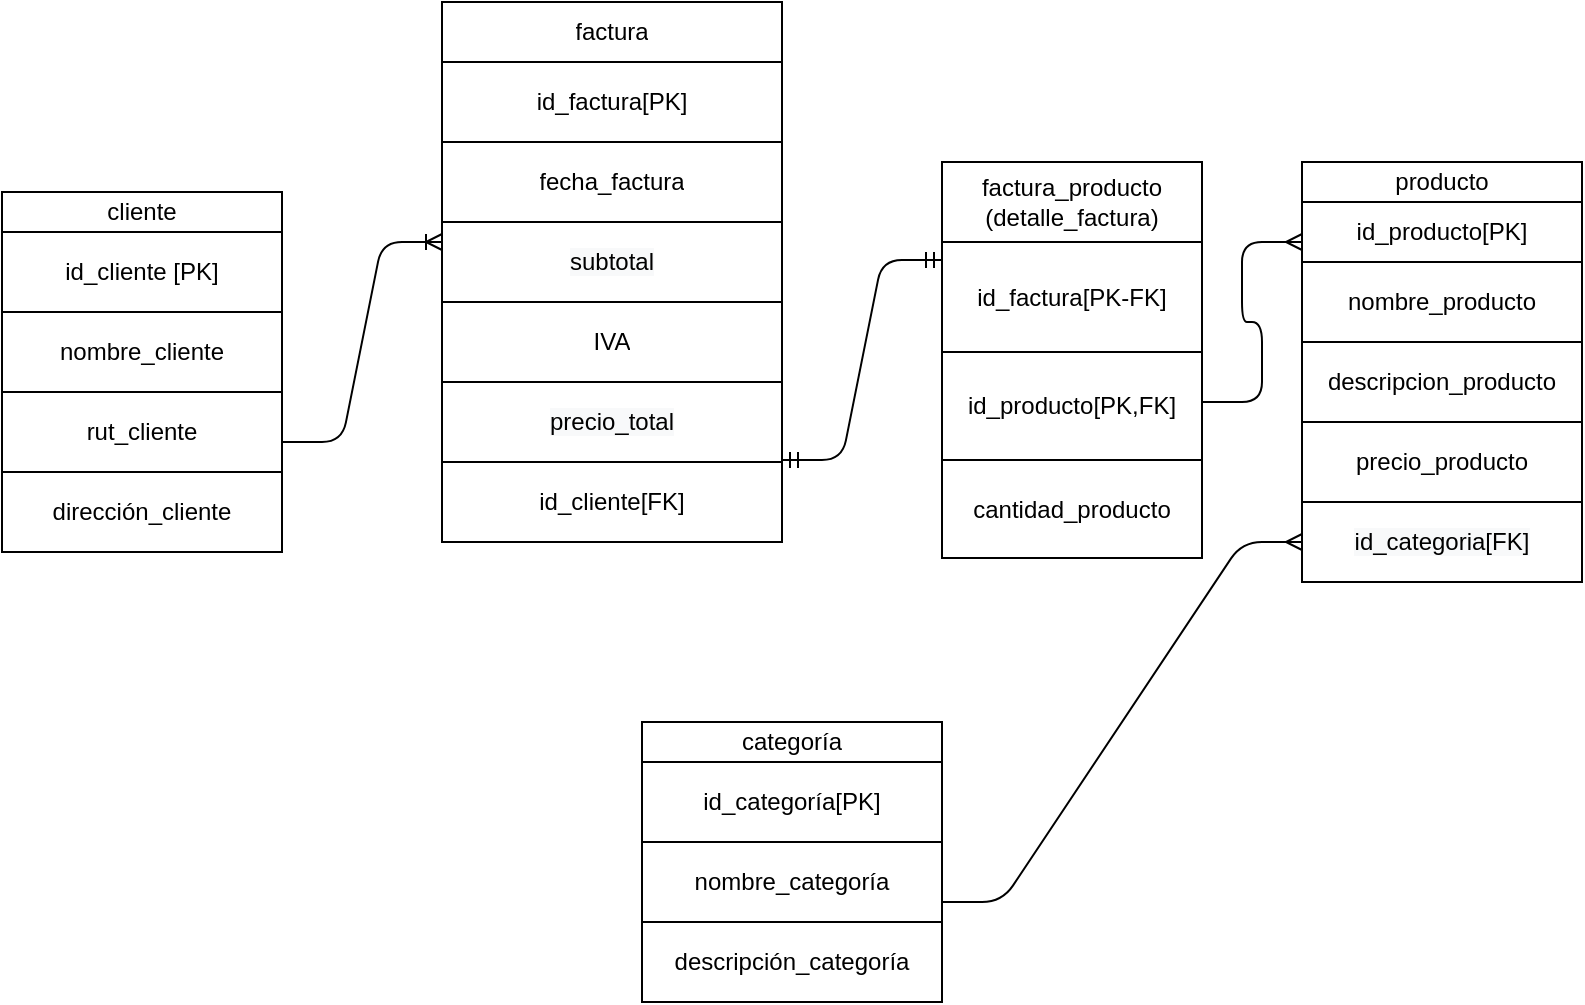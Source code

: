 <mxfile version="13.3.4" type="device"><diagram id="q4kONKTqHZAGZLfRgn2n" name="Page-1"><mxGraphModel dx="910" dy="436" grid="1" gridSize="10" guides="1" tooltips="1" connect="1" arrows="1" fold="1" page="1" pageScale="1" pageWidth="827" pageHeight="1169" math="0" shadow="0"><root><mxCell id="0"/><mxCell id="1" parent="0"/><mxCell id="pem8ZnGk0yoC6uFiOHfW-73" value="" style="edgeStyle=entityRelationEdgeStyle;fontSize=12;html=1;endArrow=ERoneToMany;" edge="1" parent="1"><mxGeometry width="100" height="100" relative="1" as="geometry"><mxPoint x="150" y="300" as="sourcePoint"/><mxPoint x="230" y="200" as="targetPoint"/></mxGeometry></mxCell><mxCell id="pem8ZnGk0yoC6uFiOHfW-77" value="" style="edgeStyle=entityRelationEdgeStyle;fontSize=12;html=1;endArrow=ERmany;entryX=0;entryY=0.5;entryDx=0;entryDy=0;" edge="1" parent="1" target="pem8ZnGk0yoC6uFiOHfW-51"><mxGeometry width="100" height="100" relative="1" as="geometry"><mxPoint x="480" y="530" as="sourcePoint"/><mxPoint x="590" y="390" as="targetPoint"/></mxGeometry></mxCell><mxCell id="pem8ZnGk0yoC6uFiOHfW-38" value="" style="shape=table;html=1;whiteSpace=wrap;startSize=0;container=1;collapsible=0;childLayout=tableLayout;" vertex="1" parent="1"><mxGeometry x="330" y="440" width="150" height="140" as="geometry"/></mxCell><mxCell id="pem8ZnGk0yoC6uFiOHfW-39" value="" style="shape=partialRectangle;html=1;whiteSpace=wrap;collapsible=0;dropTarget=0;pointerEvents=0;fillColor=none;top=0;left=0;bottom=0;right=0;points=[[0,0.5],[1,0.5]];portConstraint=eastwest;" vertex="1" parent="pem8ZnGk0yoC6uFiOHfW-38"><mxGeometry width="150" height="20" as="geometry"/></mxCell><mxCell id="pem8ZnGk0yoC6uFiOHfW-40" value="categoría" style="shape=partialRectangle;html=1;whiteSpace=wrap;connectable=0;overflow=hidden;fillColor=none;top=0;left=0;bottom=0;right=0;" vertex="1" parent="pem8ZnGk0yoC6uFiOHfW-39"><mxGeometry width="150" height="20" as="geometry"/></mxCell><mxCell id="pem8ZnGk0yoC6uFiOHfW-41" value="" style="shape=partialRectangle;html=1;whiteSpace=wrap;collapsible=0;dropTarget=0;pointerEvents=0;fillColor=none;top=0;left=0;bottom=0;right=0;points=[[0,0.5],[1,0.5]];portConstraint=eastwest;" vertex="1" parent="pem8ZnGk0yoC6uFiOHfW-38"><mxGeometry y="20" width="150" height="40" as="geometry"/></mxCell><mxCell id="pem8ZnGk0yoC6uFiOHfW-42" value="id_categoría[PK]" style="shape=partialRectangle;html=1;whiteSpace=wrap;connectable=0;overflow=hidden;fillColor=none;top=0;left=0;bottom=0;right=0;" vertex="1" parent="pem8ZnGk0yoC6uFiOHfW-41"><mxGeometry width="150" height="40" as="geometry"/></mxCell><mxCell id="pem8ZnGk0yoC6uFiOHfW-43" value="" style="shape=partialRectangle;html=1;whiteSpace=wrap;collapsible=0;dropTarget=0;pointerEvents=0;fillColor=none;top=0;left=0;bottom=0;right=0;points=[[0,0.5],[1,0.5]];portConstraint=eastwest;" vertex="1" parent="pem8ZnGk0yoC6uFiOHfW-38"><mxGeometry y="60" width="150" height="40" as="geometry"/></mxCell><mxCell id="pem8ZnGk0yoC6uFiOHfW-44" value="nombre_categoría" style="shape=partialRectangle;html=1;whiteSpace=wrap;connectable=0;overflow=hidden;fillColor=none;top=0;left=0;bottom=0;right=0;" vertex="1" parent="pem8ZnGk0yoC6uFiOHfW-43"><mxGeometry width="150" height="40" as="geometry"/></mxCell><mxCell id="pem8ZnGk0yoC6uFiOHfW-45" value="" style="shape=partialRectangle;html=1;whiteSpace=wrap;collapsible=0;dropTarget=0;pointerEvents=0;fillColor=none;top=0;left=0;bottom=0;right=0;points=[[0,0.5],[1,0.5]];portConstraint=eastwest;" vertex="1" parent="pem8ZnGk0yoC6uFiOHfW-38"><mxGeometry y="100" width="150" height="40" as="geometry"/></mxCell><mxCell id="pem8ZnGk0yoC6uFiOHfW-46" value="descripción_categoría" style="shape=partialRectangle;html=1;whiteSpace=wrap;connectable=0;overflow=hidden;fillColor=none;top=0;left=0;bottom=0;right=0;" vertex="1" parent="pem8ZnGk0yoC6uFiOHfW-45"><mxGeometry width="150" height="40" as="geometry"/></mxCell><mxCell id="pem8ZnGk0yoC6uFiOHfW-1" value="" style="shape=table;html=1;whiteSpace=wrap;startSize=0;container=1;collapsible=0;childLayout=tableLayout;" vertex="1" parent="1"><mxGeometry x="10" y="175" width="140" height="180" as="geometry"/></mxCell><mxCell id="pem8ZnGk0yoC6uFiOHfW-2" value="" style="shape=partialRectangle;html=1;whiteSpace=wrap;collapsible=0;dropTarget=0;pointerEvents=0;fillColor=none;top=0;left=0;bottom=0;right=0;points=[[0,0.5],[1,0.5]];portConstraint=eastwest;" vertex="1" parent="pem8ZnGk0yoC6uFiOHfW-1"><mxGeometry width="140" height="20" as="geometry"/></mxCell><mxCell id="pem8ZnGk0yoC6uFiOHfW-8" value="cliente" style="shape=partialRectangle;html=1;whiteSpace=wrap;connectable=0;overflow=hidden;fillColor=none;top=0;left=0;bottom=0;right=0;" vertex="1" parent="pem8ZnGk0yoC6uFiOHfW-2"><mxGeometry width="140" height="20" as="geometry"/></mxCell><mxCell id="pem8ZnGk0yoC6uFiOHfW-9" value="" style="shape=partialRectangle;html=1;whiteSpace=wrap;collapsible=0;dropTarget=0;pointerEvents=0;fillColor=none;top=0;left=0;bottom=0;right=0;points=[[0,0.5],[1,0.5]];portConstraint=eastwest;" vertex="1" parent="pem8ZnGk0yoC6uFiOHfW-1"><mxGeometry y="20" width="140" height="40" as="geometry"/></mxCell><mxCell id="pem8ZnGk0yoC6uFiOHfW-10" value="id_cliente [PK]" style="shape=partialRectangle;html=1;whiteSpace=wrap;connectable=0;overflow=hidden;fillColor=none;top=0;left=0;bottom=0;right=0;" vertex="1" parent="pem8ZnGk0yoC6uFiOHfW-9"><mxGeometry width="140" height="40" as="geometry"/></mxCell><mxCell id="pem8ZnGk0yoC6uFiOHfW-11" value="" style="shape=partialRectangle;html=1;whiteSpace=wrap;collapsible=0;dropTarget=0;pointerEvents=0;fillColor=none;top=0;left=0;bottom=0;right=0;points=[[0,0.5],[1,0.5]];portConstraint=eastwest;" vertex="1" parent="pem8ZnGk0yoC6uFiOHfW-1"><mxGeometry y="60" width="140" height="40" as="geometry"/></mxCell><mxCell id="pem8ZnGk0yoC6uFiOHfW-12" value="nombre_cliente" style="shape=partialRectangle;html=1;whiteSpace=wrap;connectable=0;overflow=hidden;fillColor=none;top=0;left=0;bottom=0;right=0;" vertex="1" parent="pem8ZnGk0yoC6uFiOHfW-11"><mxGeometry width="140" height="40" as="geometry"/></mxCell><mxCell id="pem8ZnGk0yoC6uFiOHfW-13" value="" style="shape=partialRectangle;html=1;whiteSpace=wrap;collapsible=0;dropTarget=0;pointerEvents=0;fillColor=none;top=0;left=0;bottom=0;right=0;points=[[0,0.5],[1,0.5]];portConstraint=eastwest;" vertex="1" parent="pem8ZnGk0yoC6uFiOHfW-1"><mxGeometry y="100" width="140" height="40" as="geometry"/></mxCell><mxCell id="pem8ZnGk0yoC6uFiOHfW-14" value="rut_cliente" style="shape=partialRectangle;html=1;whiteSpace=wrap;connectable=0;overflow=hidden;fillColor=none;top=0;left=0;bottom=0;right=0;" vertex="1" parent="pem8ZnGk0yoC6uFiOHfW-13"><mxGeometry width="140" height="40" as="geometry"/></mxCell><mxCell id="pem8ZnGk0yoC6uFiOHfW-15" value="" style="shape=partialRectangle;html=1;whiteSpace=wrap;collapsible=0;dropTarget=0;pointerEvents=0;fillColor=none;top=0;left=0;bottom=0;right=0;points=[[0,0.5],[1,0.5]];portConstraint=eastwest;" vertex="1" parent="pem8ZnGk0yoC6uFiOHfW-1"><mxGeometry y="140" width="140" height="40" as="geometry"/></mxCell><mxCell id="pem8ZnGk0yoC6uFiOHfW-16" value="dirección_cliente" style="shape=partialRectangle;html=1;whiteSpace=wrap;connectable=0;overflow=hidden;fillColor=none;top=0;left=0;bottom=0;right=0;" vertex="1" parent="pem8ZnGk0yoC6uFiOHfW-15"><mxGeometry width="140" height="40" as="geometry"/></mxCell><mxCell id="pem8ZnGk0yoC6uFiOHfW-54" value="" style="shape=table;html=1;whiteSpace=wrap;startSize=0;container=1;collapsible=0;childLayout=tableLayout;" vertex="1" parent="1"><mxGeometry x="230" y="80" width="170" height="270" as="geometry"/></mxCell><mxCell id="pem8ZnGk0yoC6uFiOHfW-55" value="" style="shape=partialRectangle;html=1;whiteSpace=wrap;collapsible=0;dropTarget=0;pointerEvents=0;fillColor=none;top=0;left=0;bottom=0;right=0;points=[[0,0.5],[1,0.5]];portConstraint=eastwest;" vertex="1" parent="pem8ZnGk0yoC6uFiOHfW-54"><mxGeometry width="170" height="30" as="geometry"/></mxCell><mxCell id="pem8ZnGk0yoC6uFiOHfW-56" value="factura" style="shape=partialRectangle;html=1;whiteSpace=wrap;connectable=0;overflow=hidden;fillColor=none;top=0;left=0;bottom=0;right=0;" vertex="1" parent="pem8ZnGk0yoC6uFiOHfW-55"><mxGeometry width="170" height="30" as="geometry"/></mxCell><mxCell id="pem8ZnGk0yoC6uFiOHfW-57" value="" style="shape=partialRectangle;html=1;whiteSpace=wrap;collapsible=0;dropTarget=0;pointerEvents=0;fillColor=none;top=0;left=0;bottom=0;right=0;points=[[0,0.5],[1,0.5]];portConstraint=eastwest;" vertex="1" parent="pem8ZnGk0yoC6uFiOHfW-54"><mxGeometry y="30" width="170" height="40" as="geometry"/></mxCell><mxCell id="pem8ZnGk0yoC6uFiOHfW-58" value="id_factura[PK]" style="shape=partialRectangle;html=1;whiteSpace=wrap;connectable=0;overflow=hidden;fillColor=none;top=0;left=0;bottom=0;right=0;" vertex="1" parent="pem8ZnGk0yoC6uFiOHfW-57"><mxGeometry width="170" height="40" as="geometry"/></mxCell><mxCell id="pem8ZnGk0yoC6uFiOHfW-59" value="" style="shape=partialRectangle;html=1;whiteSpace=wrap;collapsible=0;dropTarget=0;pointerEvents=0;fillColor=none;top=0;left=0;bottom=0;right=0;points=[[0,0.5],[1,0.5]];portConstraint=eastwest;" vertex="1" parent="pem8ZnGk0yoC6uFiOHfW-54"><mxGeometry y="70" width="170" height="40" as="geometry"/></mxCell><mxCell id="pem8ZnGk0yoC6uFiOHfW-60" value="fecha_factura" style="shape=partialRectangle;html=1;whiteSpace=wrap;connectable=0;overflow=hidden;fillColor=none;top=0;left=0;bottom=0;right=0;" vertex="1" parent="pem8ZnGk0yoC6uFiOHfW-59"><mxGeometry width="170" height="40" as="geometry"/></mxCell><mxCell id="pem8ZnGk0yoC6uFiOHfW-63" value="" style="shape=partialRectangle;html=1;whiteSpace=wrap;collapsible=0;dropTarget=0;pointerEvents=0;fillColor=none;top=0;left=0;bottom=0;right=0;points=[[0,0.5],[1,0.5]];portConstraint=eastwest;" vertex="1" parent="pem8ZnGk0yoC6uFiOHfW-54"><mxGeometry y="110" width="170" height="40" as="geometry"/></mxCell><mxCell id="pem8ZnGk0yoC6uFiOHfW-64" value="&lt;span style=&quot;color: rgb(0 , 0 , 0) ; font-family: &amp;#34;helvetica&amp;#34; ; font-size: 12px ; font-style: normal ; font-weight: 400 ; letter-spacing: normal ; text-align: center ; text-indent: 0px ; text-transform: none ; word-spacing: 0px ; background-color: rgb(248 , 249 , 250) ; display: inline ; float: none&quot;&gt;subtotal&lt;/span&gt;" style="shape=partialRectangle;html=1;whiteSpace=wrap;connectable=0;overflow=hidden;fillColor=none;top=0;left=0;bottom=0;right=0;" vertex="1" parent="pem8ZnGk0yoC6uFiOHfW-63"><mxGeometry width="170" height="40" as="geometry"/></mxCell><mxCell id="pem8ZnGk0yoC6uFiOHfW-65" style="shape=partialRectangle;html=1;whiteSpace=wrap;collapsible=0;dropTarget=0;pointerEvents=0;fillColor=none;top=0;left=0;bottom=0;right=0;points=[[0,0.5],[1,0.5]];portConstraint=eastwest;" vertex="1" parent="pem8ZnGk0yoC6uFiOHfW-54"><mxGeometry y="150" width="170" height="40" as="geometry"/></mxCell><mxCell id="pem8ZnGk0yoC6uFiOHfW-66" value="&lt;span&gt;IVA&lt;/span&gt;" style="shape=partialRectangle;html=1;whiteSpace=wrap;connectable=0;overflow=hidden;fillColor=none;top=0;left=0;bottom=0;right=0;" vertex="1" parent="pem8ZnGk0yoC6uFiOHfW-65"><mxGeometry width="170" height="40" as="geometry"/></mxCell><mxCell id="pem8ZnGk0yoC6uFiOHfW-94" style="shape=partialRectangle;html=1;whiteSpace=wrap;collapsible=0;dropTarget=0;pointerEvents=0;fillColor=none;top=0;left=0;bottom=0;right=0;points=[[0,0.5],[1,0.5]];portConstraint=eastwest;" vertex="1" parent="pem8ZnGk0yoC6uFiOHfW-54"><mxGeometry y="190" width="170" height="40" as="geometry"/></mxCell><mxCell id="pem8ZnGk0yoC6uFiOHfW-95" value="&lt;meta charset=&quot;utf-8&quot;&gt;&lt;span style=&quot;color: rgb(0, 0, 0); font-family: helvetica; font-size: 12px; font-style: normal; font-weight: 400; letter-spacing: normal; text-align: center; text-indent: 0px; text-transform: none; word-spacing: 0px; background-color: rgb(248, 249, 250); display: inline; float: none;&quot;&gt;precio_total&lt;/span&gt;" style="shape=partialRectangle;html=1;whiteSpace=wrap;connectable=0;overflow=hidden;fillColor=none;top=0;left=0;bottom=0;right=0;" vertex="1" parent="pem8ZnGk0yoC6uFiOHfW-94"><mxGeometry width="170" height="40" as="geometry"/></mxCell><mxCell id="pem8ZnGk0yoC6uFiOHfW-67" style="shape=partialRectangle;html=1;whiteSpace=wrap;collapsible=0;dropTarget=0;pointerEvents=0;fillColor=none;top=0;left=0;bottom=0;right=0;points=[[0,0.5],[1,0.5]];portConstraint=eastwest;" vertex="1" parent="pem8ZnGk0yoC6uFiOHfW-54"><mxGeometry y="230" width="170" height="40" as="geometry"/></mxCell><mxCell id="pem8ZnGk0yoC6uFiOHfW-68" value="id_cliente[FK]" style="shape=partialRectangle;html=1;whiteSpace=wrap;connectable=0;overflow=hidden;fillColor=none;top=0;left=0;bottom=0;right=0;" vertex="1" parent="pem8ZnGk0yoC6uFiOHfW-67"><mxGeometry width="170" height="40" as="geometry"/></mxCell><mxCell id="pem8ZnGk0yoC6uFiOHfW-106" value="" style="edgeStyle=entityRelationEdgeStyle;fontSize=12;html=1;endArrow=ERmandOne;startArrow=ERmandOne;" edge="1" parent="1"><mxGeometry width="100" height="100" relative="1" as="geometry"><mxPoint x="400" y="309" as="sourcePoint"/><mxPoint x="480" y="209" as="targetPoint"/></mxGeometry></mxCell><mxCell id="pem8ZnGk0yoC6uFiOHfW-107" value="" style="edgeStyle=entityRelationEdgeStyle;fontSize=12;html=1;endArrow=ERmany;" edge="1" parent="1"><mxGeometry width="100" height="100" relative="1" as="geometry"><mxPoint x="610" y="280" as="sourcePoint"/><mxPoint x="660" y="200" as="targetPoint"/></mxGeometry></mxCell><mxCell id="pem8ZnGk0yoC6uFiOHfW-96" value="" style="shape=table;html=1;whiteSpace=wrap;startSize=0;container=1;collapsible=0;childLayout=tableLayout;" vertex="1" parent="1"><mxGeometry x="480" y="160" width="130" height="198" as="geometry"/></mxCell><mxCell id="pem8ZnGk0yoC6uFiOHfW-97" value="" style="shape=partialRectangle;html=1;whiteSpace=wrap;collapsible=0;dropTarget=0;pointerEvents=0;fillColor=none;top=0;left=0;bottom=0;right=0;points=[[0,0.5],[1,0.5]];portConstraint=eastwest;" vertex="1" parent="pem8ZnGk0yoC6uFiOHfW-96"><mxGeometry width="130" height="40" as="geometry"/></mxCell><mxCell id="pem8ZnGk0yoC6uFiOHfW-98" value="factura_producto&lt;br&gt;(detalle_factura)" style="shape=partialRectangle;html=1;whiteSpace=wrap;connectable=0;overflow=hidden;fillColor=none;top=0;left=0;bottom=0;right=0;" vertex="1" parent="pem8ZnGk0yoC6uFiOHfW-97"><mxGeometry width="130" height="40" as="geometry"/></mxCell><mxCell id="pem8ZnGk0yoC6uFiOHfW-99" value="" style="shape=partialRectangle;html=1;whiteSpace=wrap;collapsible=0;dropTarget=0;pointerEvents=0;fillColor=none;top=0;left=0;bottom=0;right=0;points=[[0,0.5],[1,0.5]];portConstraint=eastwest;" vertex="1" parent="pem8ZnGk0yoC6uFiOHfW-96"><mxGeometry y="40" width="130" height="55" as="geometry"/></mxCell><mxCell id="pem8ZnGk0yoC6uFiOHfW-100" value="&lt;span&gt;id_factura[PK-FK]&lt;/span&gt;" style="shape=partialRectangle;html=1;whiteSpace=wrap;connectable=0;overflow=hidden;fillColor=none;top=0;left=0;bottom=0;right=0;" vertex="1" parent="pem8ZnGk0yoC6uFiOHfW-99"><mxGeometry width="130" height="55" as="geometry"/></mxCell><mxCell id="pem8ZnGk0yoC6uFiOHfW-108" style="shape=partialRectangle;html=1;whiteSpace=wrap;collapsible=0;dropTarget=0;pointerEvents=0;fillColor=none;top=0;left=0;bottom=0;right=0;points=[[0,0.5],[1,0.5]];portConstraint=eastwest;" vertex="1" parent="pem8ZnGk0yoC6uFiOHfW-96"><mxGeometry y="95" width="130" height="54" as="geometry"/></mxCell><mxCell id="pem8ZnGk0yoC6uFiOHfW-109" value="&lt;span&gt;id_producto&lt;/span&gt;&lt;span&gt;[PK,FK]&lt;/span&gt;" style="shape=partialRectangle;html=1;whiteSpace=wrap;connectable=0;overflow=hidden;fillColor=none;top=0;left=0;bottom=0;right=0;" vertex="1" parent="pem8ZnGk0yoC6uFiOHfW-108"><mxGeometry width="130" height="54" as="geometry"/></mxCell><mxCell id="pem8ZnGk0yoC6uFiOHfW-101" value="" style="shape=partialRectangle;html=1;whiteSpace=wrap;collapsible=0;dropTarget=0;pointerEvents=0;fillColor=none;top=0;left=0;bottom=0;right=0;points=[[0,0.5],[1,0.5]];portConstraint=eastwest;" vertex="1" parent="pem8ZnGk0yoC6uFiOHfW-96"><mxGeometry y="149" width="130" height="49" as="geometry"/></mxCell><mxCell id="pem8ZnGk0yoC6uFiOHfW-102" value="cantidad_producto" style="shape=partialRectangle;html=1;whiteSpace=wrap;connectable=0;overflow=hidden;fillColor=none;top=0;left=0;bottom=0;right=0;" vertex="1" parent="pem8ZnGk0yoC6uFiOHfW-101"><mxGeometry width="130" height="49" as="geometry"/></mxCell><mxCell id="pem8ZnGk0yoC6uFiOHfW-28" value="" style="shape=table;html=1;whiteSpace=wrap;startSize=0;container=1;collapsible=0;childLayout=tableLayout;" vertex="1" parent="1"><mxGeometry x="660" y="160" width="140" height="210" as="geometry"/></mxCell><mxCell id="pem8ZnGk0yoC6uFiOHfW-29" value="" style="shape=partialRectangle;html=1;whiteSpace=wrap;collapsible=0;dropTarget=0;pointerEvents=0;fillColor=none;top=0;left=0;bottom=0;right=0;points=[[0,0.5],[1,0.5]];portConstraint=eastwest;" vertex="1" parent="pem8ZnGk0yoC6uFiOHfW-28"><mxGeometry width="140" height="20" as="geometry"/></mxCell><mxCell id="pem8ZnGk0yoC6uFiOHfW-30" value="producto" style="shape=partialRectangle;html=1;whiteSpace=wrap;connectable=0;overflow=hidden;fillColor=none;top=0;left=0;bottom=0;right=0;" vertex="1" parent="pem8ZnGk0yoC6uFiOHfW-29"><mxGeometry width="140" height="20" as="geometry"/></mxCell><mxCell id="pem8ZnGk0yoC6uFiOHfW-47" style="shape=partialRectangle;html=1;whiteSpace=wrap;collapsible=0;dropTarget=0;pointerEvents=0;fillColor=none;top=0;left=0;bottom=0;right=0;points=[[0,0.5],[1,0.5]];portConstraint=eastwest;" vertex="1" parent="pem8ZnGk0yoC6uFiOHfW-28"><mxGeometry y="20" width="140" height="30" as="geometry"/></mxCell><mxCell id="pem8ZnGk0yoC6uFiOHfW-48" value="id_producto[PK]" style="shape=partialRectangle;html=1;whiteSpace=wrap;connectable=0;overflow=hidden;fillColor=none;top=0;left=0;bottom=0;right=0;" vertex="1" parent="pem8ZnGk0yoC6uFiOHfW-47"><mxGeometry width="140" height="30" as="geometry"/></mxCell><mxCell id="pem8ZnGk0yoC6uFiOHfW-31" value="" style="shape=partialRectangle;html=1;whiteSpace=wrap;collapsible=0;dropTarget=0;pointerEvents=0;fillColor=none;top=0;left=0;bottom=0;right=0;points=[[0,0.5],[1,0.5]];portConstraint=eastwest;" vertex="1" parent="pem8ZnGk0yoC6uFiOHfW-28"><mxGeometry y="50" width="140" height="40" as="geometry"/></mxCell><mxCell id="pem8ZnGk0yoC6uFiOHfW-32" value="nombre_producto" style="shape=partialRectangle;html=1;whiteSpace=wrap;connectable=0;overflow=hidden;fillColor=none;top=0;left=0;bottom=0;right=0;" vertex="1" parent="pem8ZnGk0yoC6uFiOHfW-31"><mxGeometry width="140" height="40" as="geometry"/></mxCell><mxCell id="pem8ZnGk0yoC6uFiOHfW-33" value="" style="shape=partialRectangle;html=1;whiteSpace=wrap;collapsible=0;dropTarget=0;pointerEvents=0;fillColor=none;top=0;left=0;bottom=0;right=0;points=[[0,0.5],[1,0.5]];portConstraint=eastwest;" vertex="1" parent="pem8ZnGk0yoC6uFiOHfW-28"><mxGeometry y="90" width="140" height="40" as="geometry"/></mxCell><mxCell id="pem8ZnGk0yoC6uFiOHfW-34" value="descripcion_producto" style="shape=partialRectangle;html=1;whiteSpace=wrap;connectable=0;overflow=hidden;fillColor=none;top=0;left=0;bottom=0;right=0;" vertex="1" parent="pem8ZnGk0yoC6uFiOHfW-33"><mxGeometry width="140" height="40" as="geometry"/></mxCell><mxCell id="pem8ZnGk0yoC6uFiOHfW-35" value="" style="shape=partialRectangle;html=1;whiteSpace=wrap;collapsible=0;dropTarget=0;pointerEvents=0;fillColor=none;top=0;left=0;bottom=0;right=0;points=[[0,0.5],[1,0.5]];portConstraint=eastwest;" vertex="1" parent="pem8ZnGk0yoC6uFiOHfW-28"><mxGeometry y="130" width="140" height="40" as="geometry"/></mxCell><mxCell id="pem8ZnGk0yoC6uFiOHfW-36" value="precio_producto" style="shape=partialRectangle;html=1;whiteSpace=wrap;connectable=0;overflow=hidden;fillColor=none;top=0;left=0;bottom=0;right=0;" vertex="1" parent="pem8ZnGk0yoC6uFiOHfW-35"><mxGeometry width="140" height="40" as="geometry"/></mxCell><mxCell id="pem8ZnGk0yoC6uFiOHfW-51" style="shape=partialRectangle;html=1;whiteSpace=wrap;collapsible=0;dropTarget=0;pointerEvents=0;fillColor=none;top=0;left=0;bottom=0;right=0;points=[[0,0.5],[1,0.5]];portConstraint=eastwest;" vertex="1" parent="pem8ZnGk0yoC6uFiOHfW-28"><mxGeometry y="170" width="140" height="40" as="geometry"/></mxCell><mxCell id="pem8ZnGk0yoC6uFiOHfW-52" value="&lt;span style=&quot;color: rgb(0 , 0 , 0) ; font-family: &amp;#34;helvetica&amp;#34; ; font-size: 12px ; font-style: normal ; font-weight: 400 ; letter-spacing: normal ; text-align: center ; text-indent: 0px ; text-transform: none ; word-spacing: 0px ; background-color: rgb(248 , 249 , 250) ; display: inline ; float: none&quot;&gt;id_categoria[FK]&lt;/span&gt;" style="shape=partialRectangle;html=1;whiteSpace=wrap;connectable=0;overflow=hidden;fillColor=none;top=0;left=0;bottom=0;right=0;" vertex="1" parent="pem8ZnGk0yoC6uFiOHfW-51"><mxGeometry width="140" height="40" as="geometry"/></mxCell></root></mxGraphModel></diagram></mxfile>